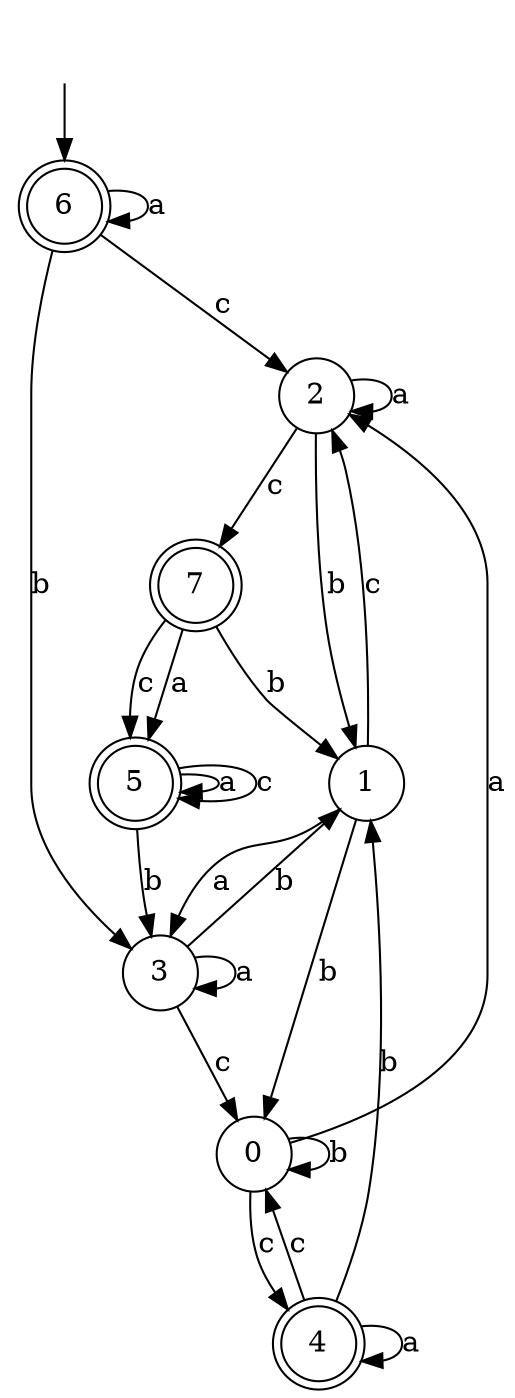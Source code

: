 digraph g {
__start [label=""shape=none]
	6[shape="doublecircle" label="6"]
	0[shape="circle" label="0"]
	1[shape="circle" label="1"]
	2[shape="circle" label="2"]
	3[shape="circle" label="3"]
	4[shape="doublecircle" label="4"]
	5[shape="doublecircle" label="5"]
	7[shape="doublecircle" label="7"]

__start -> 6
	0 -> 2 [label="a"]
	0 -> 0 [label="b"]
	0 -> 4 [label="c"]
	1 -> 3 [label="a"]
	1 -> 0 [label="b"]
	1 -> 2 [label="c"]
	2 -> 2 [label="a"]
	2 -> 1 [label="b"]
	2 -> 7 [label="c"]
	3 -> 3 [label="a"]
	3 -> 1 [label="b"]
	3 -> 0 [label="c"]
	4 -> 4 [label="a"]
	4 -> 1 [label="b"]
	4 -> 0 [label="c"]
	5 -> 5 [label="a"]
	5 -> 3 [label="b"]
	5 -> 5 [label="c"]
	6 -> 6 [label="a"]
	6 -> 3 [label="b"]
	6 -> 2 [label="c"]
	7 -> 5 [label="a"]
	7 -> 1 [label="b"]
	7 -> 5 [label="c"]
}
